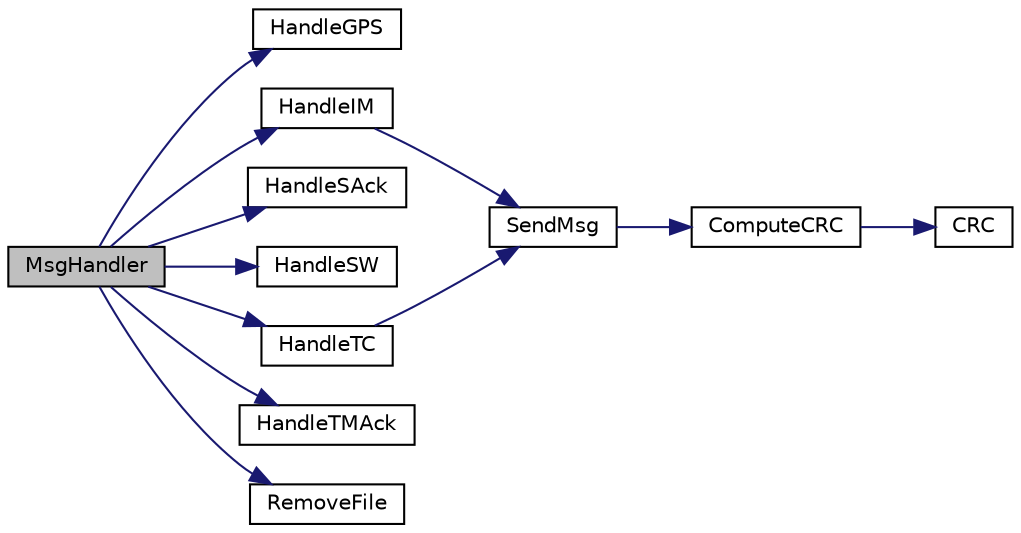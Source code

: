 digraph "MsgHandler"
{
 // INTERACTIVE_SVG=YES
  edge [fontname="Helvetica",fontsize="10",labelfontname="Helvetica",labelfontsize="10"];
  node [fontname="Helvetica",fontsize="10",shape=record];
  rankdir="LR";
  Node134 [label="MsgHandler",height=0.2,width=0.4,color="black", fillcolor="grey75", style="filled", fontcolor="black"];
  Node134 -> Node135 [color="midnightblue",fontsize="10",style="solid",fontname="Helvetica"];
  Node135 [label="HandleGPS",height=0.2,width=0.4,color="black", fillcolor="white", style="filled",URL="$zephyr_8c.html#a6f9ac83f838130b9d2723d02ae37562e"];
  Node134 -> Node136 [color="midnightblue",fontsize="10",style="solid",fontname="Helvetica"];
  Node136 [label="HandleIM",height=0.2,width=0.4,color="black", fillcolor="white", style="filled",URL="$zephyr_8c.html#ac8252c63f3bdc239fbdf6fbd93d40c76"];
  Node136 -> Node137 [color="midnightblue",fontsize="10",style="solid",fontname="Helvetica"];
  Node137 [label="SendMsg",height=0.2,width=0.4,color="black", fillcolor="white", style="filled",URL="$zephyr_8c.html#a6e021f179fc712de402af1043ca1a9ef"];
  Node137 -> Node138 [color="midnightblue",fontsize="10",style="solid",fontname="Helvetica"];
  Node138 [label="ComputeCRC",height=0.2,width=0.4,color="black", fillcolor="white", style="filled",URL="$zephyr_8c.html#aa7865b0822633a51bd794f1922f39711"];
  Node138 -> Node139 [color="midnightblue",fontsize="10",style="solid",fontname="Helvetica"];
  Node139 [label="CRC",height=0.2,width=0.4,color="black", fillcolor="white", style="filled",URL="$zephyr_8c.html#a626fb8bdfcd2bed45be4fe9fabb74f48"];
  Node134 -> Node140 [color="midnightblue",fontsize="10",style="solid",fontname="Helvetica"];
  Node140 [label="HandleSAck",height=0.2,width=0.4,color="black", fillcolor="white", style="filled",URL="$zephyr_8c.html#ac5b4e6f9b660a68301b5cd686040e61a"];
  Node134 -> Node141 [color="midnightblue",fontsize="10",style="solid",fontname="Helvetica"];
  Node141 [label="HandleSW",height=0.2,width=0.4,color="black", fillcolor="white", style="filled",URL="$zephyr_8c.html#a81340cc09bb1fbb59c968fa3d3b41064"];
  Node134 -> Node142 [color="midnightblue",fontsize="10",style="solid",fontname="Helvetica"];
  Node142 [label="HandleTC",height=0.2,width=0.4,color="black", fillcolor="white", style="filled",URL="$zephyr_8c.html#a24fd4d56749147dbdfbb5817276010a8"];
  Node142 -> Node137 [color="midnightblue",fontsize="10",style="solid",fontname="Helvetica"];
  Node134 -> Node143 [color="midnightblue",fontsize="10",style="solid",fontname="Helvetica"];
  Node143 [label="HandleTMAck",height=0.2,width=0.4,color="black", fillcolor="white", style="filled",URL="$zephyr_8c.html#a405decabf57ea3d65a9fea453e4a2fa3"];
  Node134 -> Node144 [color="midnightblue",fontsize="10",style="solid",fontname="Helvetica"];
  Node144 [label="RemoveFile",height=0.2,width=0.4,color="black", fillcolor="white", style="filled",URL="$zephyr_8c.html#abf9cb423a606dc4f8232d1b3394042d5"];
}
